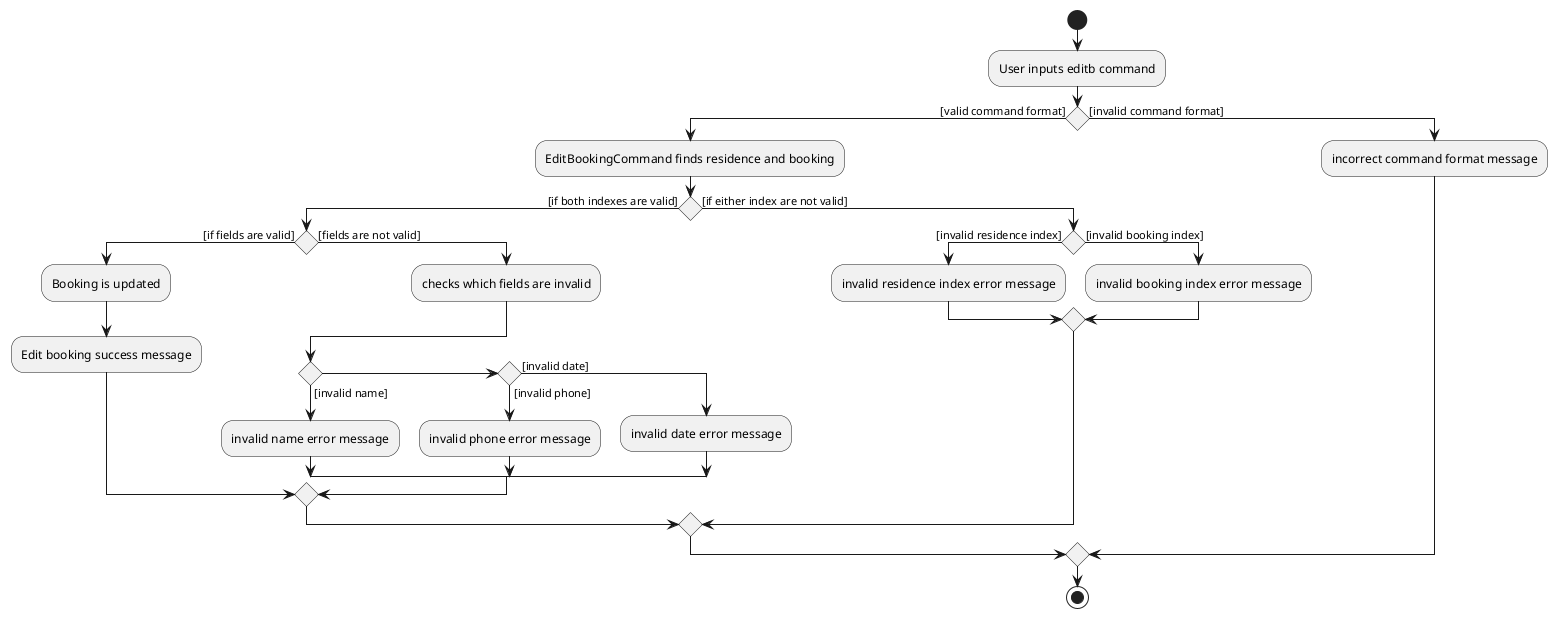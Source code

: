 @startuml
'https://plantuml.com/activity-diagram-beta

start
:User inputs editb command;
if() then ([valid command format])
    :EditBookingCommand finds residence and booking;
        if() then ([if both indexes are valid])
            if() then([if fields are valid]);
                :Booking is updated;
                :Edit booking success message;
            else([fields are not valid])
                :checks which fields are invalid;
                if()then([invalid name])
                    :invalid name error message;
                elseif() then ([invalid phone])
                    :invalid phone error message;
                else([invalid date])
                    :invalid date error message;
                endif
            endif
        else([if either index are not valid])
            if() then ([invalid residence index])
            :invalid residence index error message;
            else([invalid booking index])
            :invalid booking index error message;
            endif
        endif
else([invalid command format])
:incorrect command format message;
endif
stop



@enduml
